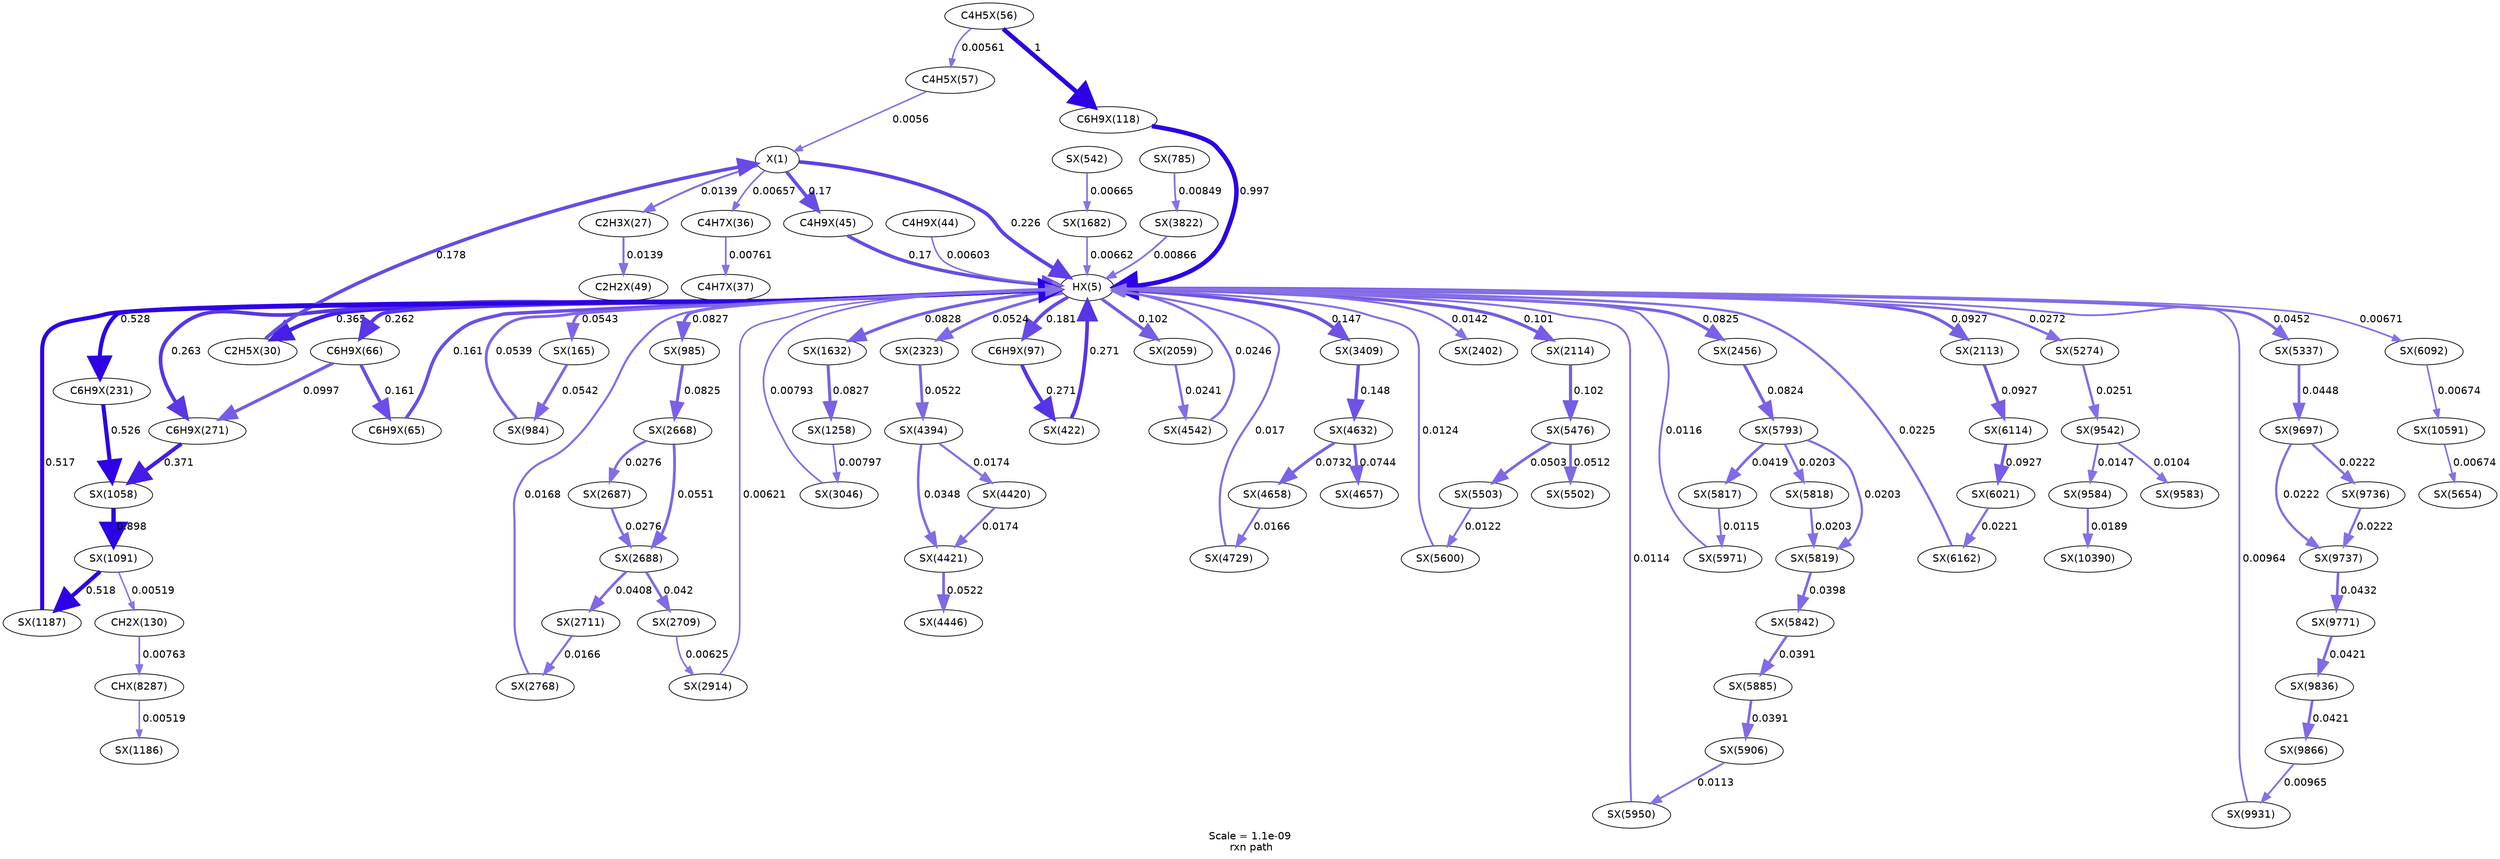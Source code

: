digraph reaction_paths {
center=1;
s61 -> s62[fontname="Helvetica", style="setlinewidth(4.88)", arrowsize=2.44, color="0.7, 0.726, 0.9"
, label=" 0.226"];
s61 -> s63[fontname="Helvetica", style="setlinewidth(2.77)", arrowsize=1.39, color="0.7, 0.514, 0.9"
, label=" 0.0139"];
s76 -> s61[fontname="Helvetica", style="setlinewidth(2.09)", arrowsize=1.04, color="0.7, 0.506, 0.9"
, label=" 0.0056"];
s65 -> s61[fontname="Helvetica", style="setlinewidth(4.7)", arrowsize=2.35, color="0.7, 0.678, 0.9"
, label=" 0.178"];
s61 -> s73[fontname="Helvetica", style="setlinewidth(4.66)", arrowsize=2.33, color="0.7, 0.67, 0.9"
, label=" 0.17"];
s61 -> s70[fontname="Helvetica", style="setlinewidth(2.21)", arrowsize=1.1, color="0.7, 0.507, 0.9"
, label=" 0.00657"];
s62 -> s65[fontname="Helvetica", style="setlinewidth(5.24)", arrowsize=2.62, color="0.7, 0.865, 0.9"
, label=" 0.365"];
s84 -> s62[fontname="Helvetica", style="setlinewidth(6)", arrowsize=3, color="0.7, 1.5, 0.9"
, label=" 0.997"];
s73 -> s62[fontname="Helvetica", style="setlinewidth(4.66)", arrowsize=2.33, color="0.7, 0.67, 0.9"
, label=" 0.17"];
s77 -> s62[fontname="Helvetica", style="setlinewidth(4.62)", arrowsize=2.31, color="0.7, 0.661, 0.9"
, label=" 0.161"];
s62 -> s83[fontname="Helvetica", style="setlinewidth(4.71)", arrowsize=2.36, color="0.7, 0.681, 0.9"
, label=" 0.181"];
s72 -> s62[fontname="Helvetica", style="setlinewidth(2.14)", arrowsize=1.07, color="0.7, 0.506, 0.9"
, label=" 0.00603"];
s101 -> s62[fontname="Helvetica", style="setlinewidth(5.01)", arrowsize=2.51, color="0.7, 0.771, 0.9"
, label=" 0.271"];
s62 -> s96[fontname="Helvetica", style="setlinewidth(5.52)", arrowsize=2.76, color="0.7, 1.03, 0.9"
, label=" 0.528"];
s62 -> s97[fontname="Helvetica", style="setlinewidth(4.99)", arrowsize=2.5, color="0.7, 0.763, 0.9"
, label=" 0.263"];
s62 -> s78[fontname="Helvetica", style="setlinewidth(4.99)", arrowsize=2.49, color="0.7, 0.762, 0.9"
, label=" 0.262"];
s130 -> s62[fontname="Helvetica", style="setlinewidth(5.5)", arrowsize=2.75, color="0.7, 1.02, 0.9"
, label=" 0.517"];
s62 -> s91[fontname="Helvetica", style="setlinewidth(3.8)", arrowsize=1.9, color="0.7, 0.554, 0.9"
, label=" 0.0543"];
s119 -> s62[fontname="Helvetica", style="setlinewidth(3.8)", arrowsize=1.9, color="0.7, 0.554, 0.9"
, label=" 0.0539"];
s145 -> s62[fontname="Helvetica", style="setlinewidth(2.21)", arrowsize=1.11, color="0.7, 0.507, 0.9"
, label=" 0.00662"];
s62 -> s120[fontname="Helvetica", style="setlinewidth(4.12)", arrowsize=2.06, color="0.7, 0.583, 0.9"
, label=" 0.0827"];
s62 -> s141[fontname="Helvetica", style="setlinewidth(4.12)", arrowsize=2.06, color="0.7, 0.583, 0.9"
, label=" 0.0828"];
s196 -> s62[fontname="Helvetica", style="setlinewidth(2.16)", arrowsize=1.08, color="0.7, 0.506, 0.9"
, label=" 0.00621"];
s208 -> s62[fontname="Helvetica", style="setlinewidth(2.41)", arrowsize=1.21, color="0.7, 0.509, 0.9"
, label=" 0.00866"];
s191 -> s62[fontname="Helvetica", style="setlinewidth(2.91)", arrowsize=1.46, color="0.7, 0.517, 0.9"
, label=" 0.0168"];
s201 -> s62[fontname="Helvetica", style="setlinewidth(2.35)", arrowsize=1.17, color="0.7, 0.508, 0.9"
, label=" 0.00793"];
s62 -> s171[fontname="Helvetica", style="setlinewidth(3.77)", arrowsize=1.89, color="0.7, 0.552, 0.9"
, label=" 0.0524"];
s62 -> s159[fontname="Helvetica", style="setlinewidth(4.27)", arrowsize=2.14, color="0.7, 0.602, 0.9"
, label=" 0.102"];
s62 -> s203[fontname="Helvetica", style="setlinewidth(4.55)", arrowsize=2.28, color="0.7, 0.647, 0.9"
, label=" 0.147"];
s223 -> s62[fontname="Helvetica", style="setlinewidth(3.2)", arrowsize=1.6, color="0.7, 0.525, 0.9"
, label=" 0.0246"];
s62 -> s161[fontname="Helvetica", style="setlinewidth(4.27)", arrowsize=2.14, color="0.7, 0.601, 0.9"
, label=" 0.101"];
s244 -> s62[fontname="Helvetica", style="setlinewidth(2.68)", arrowsize=1.34, color="0.7, 0.512, 0.9"
, label=" 0.0124"];
s230 -> s62[fontname="Helvetica", style="setlinewidth(2.92)", arrowsize=1.46, color="0.7, 0.517, 0.9"
, label=" 0.017"];
s62 -> s174[fontname="Helvetica", style="setlinewidth(2.79)", arrowsize=1.39, color="0.7, 0.514, 0.9"
, label=" 0.0142"];
s62 -> s177[fontname="Helvetica", style="setlinewidth(4.12)", arrowsize=2.06, color="0.7, 0.582, 0.9"
, label=" 0.0825"];
s62 -> s160[fontname="Helvetica", style="setlinewidth(4.2)", arrowsize=2.1, color="0.7, 0.593, 0.9"
, label=" 0.0927"];
s268 -> s62[fontname="Helvetica", style="setlinewidth(3.14)", arrowsize=1.57, color="0.7, 0.523, 0.9"
, label=" 0.0225"];
s258 -> s62[fontname="Helvetica", style="setlinewidth(2.64)", arrowsize=1.32, color="0.7, 0.512, 0.9"
, label=" 0.0116"];
s257 -> s62[fontname="Helvetica", style="setlinewidth(2.62)", arrowsize=1.31, color="0.7, 0.511, 0.9"
, label=" 0.0114"];
s62 -> s232[fontname="Helvetica", style="setlinewidth(3.28)", arrowsize=1.64, color="0.7, 0.527, 0.9"
, label=" 0.0272"];
s62 -> s235[fontname="Helvetica", style="setlinewidth(3.66)", arrowsize=1.83, color="0.7, 0.545, 0.9"
, label=" 0.0452"];
s306 -> s62[fontname="Helvetica", style="setlinewidth(2.5)", arrowsize=1.25, color="0.7, 0.51, 0.9"
, label=" 0.00964"];
s62 -> s266[fontname="Helvetica", style="setlinewidth(2.22)", arrowsize=1.11, color="0.7, 0.507, 0.9"
, label=" 0.00671"];
s63 -> s74[fontname="Helvetica", style="setlinewidth(2.77)", arrowsize=1.39, color="0.7, 0.514, 0.9"
, label=" 0.0139"];
s75 -> s76[fontname="Helvetica", style="setlinewidth(2.09)", arrowsize=1.04, color="0.7, 0.506, 0.9"
, label=" 0.00561"];
s75 -> s84[fontname="Helvetica", style="setlinewidth(6)", arrowsize=3, color="0.7, 1.5, 0.9"
, label=" 1"];
s78 -> s77[fontname="Helvetica", style="setlinewidth(4.62)", arrowsize=2.31, color="0.7, 0.661, 0.9"
, label=" 0.161"];
s83 -> s101[fontname="Helvetica", style="setlinewidth(5.02)", arrowsize=2.51, color="0.7, 0.771, 0.9"
, label=" 0.271"];
s96 -> s123[fontname="Helvetica", style="setlinewidth(5.52)", arrowsize=2.76, color="0.7, 1.03, 0.9"
, label=" 0.526"];
s97 -> s123[fontname="Helvetica", style="setlinewidth(5.25)", arrowsize=2.63, color="0.7, 0.871, 0.9"
, label=" 0.371"];
s123 -> s124[fontname="Helvetica", style="setlinewidth(5.92)", arrowsize=2.96, color="0.7, 1.4, 0.9"
, label=" 0.898"];
s78 -> s97[fontname="Helvetica", style="setlinewidth(4.26)", arrowsize=2.13, color="0.7, 0.6, 0.9"
, label=" 0.0997"];
s124 -> s130[fontname="Helvetica", style="setlinewidth(5.5)", arrowsize=2.75, color="0.7, 1.02, 0.9"
, label=" 0.518"];
s124 -> s87[fontname="Helvetica", style="setlinewidth(2.03)", arrowsize=1.01, color="0.7, 0.505, 0.9"
, label=" 0.00519"];
s108 -> s145[fontname="Helvetica", style="setlinewidth(2.22)", arrowsize=1.11, color="0.7, 0.507, 0.9"
, label=" 0.00665"];
s91 -> s119[fontname="Helvetica", style="setlinewidth(3.8)", arrowsize=1.9, color="0.7, 0.554, 0.9"
, label=" 0.0542"];
s120 -> s183[fontname="Helvetica", style="setlinewidth(4.12)", arrowsize=2.06, color="0.7, 0.583, 0.9"
, label=" 0.0825"];
s183 -> s186[fontname="Helvetica", style="setlinewidth(3.81)", arrowsize=1.91, color="0.7, 0.555, 0.9"
, label=" 0.0551"];
s183 -> s185[fontname="Helvetica", style="setlinewidth(3.29)", arrowsize=1.64, color="0.7, 0.528, 0.9"
, label=" 0.0276"];
s185 -> s186[fontname="Helvetica", style="setlinewidth(3.29)", arrowsize=1.64, color="0.7, 0.528, 0.9"
, label=" 0.0276"];
s186 -> s189[fontname="Helvetica", style="setlinewidth(3.58)", arrowsize=1.79, color="0.7, 0.541, 0.9"
, label=" 0.0408"];
s186 -> s187[fontname="Helvetica", style="setlinewidth(3.61)", arrowsize=1.8, color="0.7, 0.542, 0.9"
, label=" 0.042"];
s189 -> s191[fontname="Helvetica", style="setlinewidth(2.91)", arrowsize=1.45, color="0.7, 0.517, 0.9"
, label=" 0.0166"];
s187 -> s196[fontname="Helvetica", style="setlinewidth(2.17)", arrowsize=1.08, color="0.7, 0.506, 0.9"
, label=" 0.00625"];
s141 -> s133[fontname="Helvetica", style="setlinewidth(4.12)", arrowsize=2.06, color="0.7, 0.583, 0.9"
, label=" 0.0827"];
s133 -> s201[fontname="Helvetica", style="setlinewidth(2.35)", arrowsize=1.18, color="0.7, 0.508, 0.9"
, label=" 0.00797"];
s115 -> s208[fontname="Helvetica", style="setlinewidth(2.4)", arrowsize=1.2, color="0.7, 0.508, 0.9"
, label=" 0.00849"];
s171 -> s213[fontname="Helvetica", style="setlinewidth(3.77)", arrowsize=1.89, color="0.7, 0.552, 0.9"
, label=" 0.0522"];
s213 -> s216[fontname="Helvetica", style="setlinewidth(3.47)", arrowsize=1.73, color="0.7, 0.535, 0.9"
, label=" 0.0348"];
s213 -> s215[fontname="Helvetica", style="setlinewidth(2.94)", arrowsize=1.47, color="0.7, 0.517, 0.9"
, label=" 0.0174"];
s215 -> s216[fontname="Helvetica", style="setlinewidth(2.94)", arrowsize=1.47, color="0.7, 0.517, 0.9"
, label=" 0.0174"];
s216 -> s217[fontname="Helvetica", style="setlinewidth(3.77)", arrowsize=1.89, color="0.7, 0.552, 0.9"
, label=" 0.0522"];
s159 -> s223[fontname="Helvetica", style="setlinewidth(3.19)", arrowsize=1.59, color="0.7, 0.524, 0.9"
, label=" 0.0241"];
s203 -> s224[fontname="Helvetica", style="setlinewidth(4.56)", arrowsize=2.28, color="0.7, 0.648, 0.9"
, label=" 0.148"];
s224 -> s226[fontname="Helvetica", style="setlinewidth(4.03)", arrowsize=2.01, color="0.7, 0.573, 0.9"
, label=" 0.0732"];
s224 -> s225[fontname="Helvetica", style="setlinewidth(4.04)", arrowsize=2.02, color="0.7, 0.574, 0.9"
, label=" 0.0744"];
s226 -> s230[fontname="Helvetica", style="setlinewidth(2.91)", arrowsize=1.45, color="0.7, 0.517, 0.9"
, label=" 0.0166"];
s161 -> s237[fontname="Helvetica", style="setlinewidth(4.27)", arrowsize=2.14, color="0.7, 0.602, 0.9"
, label=" 0.102"];
s237 -> s239[fontname="Helvetica", style="setlinewidth(3.74)", arrowsize=1.87, color="0.7, 0.55, 0.9"
, label=" 0.0503"];
s237 -> s238[fontname="Helvetica", style="setlinewidth(3.76)", arrowsize=1.88, color="0.7, 0.551, 0.9"
, label=" 0.0512"];
s239 -> s244[fontname="Helvetica", style="setlinewidth(2.68)", arrowsize=1.34, color="0.7, 0.512, 0.9"
, label=" 0.0122"];
s177 -> s249[fontname="Helvetica", style="setlinewidth(4.12)", arrowsize=2.06, color="0.7, 0.582, 0.9"
, label=" 0.0824"];
s249 -> s252[fontname="Helvetica", style="setlinewidth(3.06)", arrowsize=1.53, color="0.7, 0.52, 0.9"
, label=" 0.0203"];
s249 -> s251[fontname="Helvetica", style="setlinewidth(3.06)", arrowsize=1.53, color="0.7, 0.52, 0.9"
, label=" 0.0203"];
s249 -> s250[fontname="Helvetica", style="setlinewidth(3.61)", arrowsize=1.8, color="0.7, 0.542, 0.9"
, label=" 0.0419"];
s251 -> s252[fontname="Helvetica", style="setlinewidth(3.06)", arrowsize=1.53, color="0.7, 0.52, 0.9"
, label=" 0.0203"];
s252 -> s253[fontname="Helvetica", style="setlinewidth(3.57)", arrowsize=1.78, color="0.7, 0.54, 0.9"
, label=" 0.0398"];
s253 -> s255[fontname="Helvetica", style="setlinewidth(3.55)", arrowsize=1.78, color="0.7, 0.539, 0.9"
, label=" 0.0391"];
s255 -> s256[fontname="Helvetica", style="setlinewidth(3.55)", arrowsize=1.78, color="0.7, 0.539, 0.9"
, label=" 0.0391"];
s256 -> s257[fontname="Helvetica", style="setlinewidth(2.61)", arrowsize=1.31, color="0.7, 0.511, 0.9"
, label=" 0.0113"];
s250 -> s258[fontname="Helvetica", style="setlinewidth(2.63)", arrowsize=1.32, color="0.7, 0.512, 0.9"
, label=" 0.0115"];
s160 -> s267[fontname="Helvetica", style="setlinewidth(4.2)", arrowsize=2.1, color="0.7, 0.593, 0.9"
, label=" 0.0927"];
s267 -> s262[fontname="Helvetica", style="setlinewidth(4.2)", arrowsize=2.1, color="0.7, 0.593, 0.9"
, label=" 0.0927"];
s262 -> s268[fontname="Helvetica", style="setlinewidth(3.12)", arrowsize=1.56, color="0.7, 0.522, 0.9"
, label=" 0.0221"];
s70 -> s71[fontname="Helvetica", style="setlinewidth(2.32)", arrowsize=1.16, color="0.7, 0.508, 0.9"
, label=" 0.00761"];
s87 -> s292[fontname="Helvetica", style="setlinewidth(2.32)", arrowsize=1.16, color="0.7, 0.508, 0.9"
, label=" 0.00763"];
s292 -> s129[fontname="Helvetica", style="setlinewidth(2.03)", arrowsize=1.01, color="0.7, 0.505, 0.9"
, label=" 0.00519"];
s232 -> s295[fontname="Helvetica", style="setlinewidth(3.22)", arrowsize=1.61, color="0.7, 0.525, 0.9"
, label=" 0.0251"];
s295 -> s297[fontname="Helvetica", style="setlinewidth(2.81)", arrowsize=1.41, color="0.7, 0.515, 0.9"
, label=" 0.0147"];
s295 -> s296[fontname="Helvetica", style="setlinewidth(2.55)", arrowsize=1.28, color="0.7, 0.51, 0.9"
, label=" 0.0104"];
s235 -> s298[fontname="Helvetica", style="setlinewidth(3.66)", arrowsize=1.83, color="0.7, 0.545, 0.9"
, label=" 0.0448"];
s298 -> s301[fontname="Helvetica", style="setlinewidth(3.12)", arrowsize=1.56, color="0.7, 0.522, 0.9"
, label=" 0.0222"];
s298 -> s300[fontname="Helvetica", style="setlinewidth(3.12)", arrowsize=1.56, color="0.7, 0.522, 0.9"
, label=" 0.0222"];
s300 -> s301[fontname="Helvetica", style="setlinewidth(3.12)", arrowsize=1.56, color="0.7, 0.522, 0.9"
, label=" 0.0222"];
s301 -> s302[fontname="Helvetica", style="setlinewidth(3.63)", arrowsize=1.81, color="0.7, 0.543, 0.9"
, label=" 0.0432"];
s302 -> s304[fontname="Helvetica", style="setlinewidth(3.61)", arrowsize=1.8, color="0.7, 0.542, 0.9"
, label=" 0.0421"];
s304 -> s305[fontname="Helvetica", style="setlinewidth(3.61)", arrowsize=1.8, color="0.7, 0.542, 0.9"
, label=" 0.0421"];
s305 -> s306[fontname="Helvetica", style="setlinewidth(2.5)", arrowsize=1.25, color="0.7, 0.51, 0.9"
, label=" 0.00965"];
s297 -> s308[fontname="Helvetica", style="setlinewidth(3.01)", arrowsize=1.5, color="0.7, 0.519, 0.9"
, label=" 0.0189"];
s266 -> s311[fontname="Helvetica", style="setlinewidth(2.23)", arrowsize=1.11, color="0.7, 0.507, 0.9"
, label=" 0.00674"];
s311 -> s245[fontname="Helvetica", style="setlinewidth(2.23)", arrowsize=1.11, color="0.7, 0.507, 0.9"
, label=" 0.00674"];
s61 [ fontname="Helvetica", label="X(1)"];
s62 [ fontname="Helvetica", label="HX(5)"];
s63 [ fontname="Helvetica", label="C2H3X(27)"];
s65 [ fontname="Helvetica", label="C2H5X(30)"];
s70 [ fontname="Helvetica", label="C4H7X(36)"];
s71 [ fontname="Helvetica", label="C4H7X(37)"];
s72 [ fontname="Helvetica", label="C4H9X(44)"];
s73 [ fontname="Helvetica", label="C4H9X(45)"];
s74 [ fontname="Helvetica", label="C2H2X(49)"];
s75 [ fontname="Helvetica", label="C4H5X(56)"];
s76 [ fontname="Helvetica", label="C4H5X(57)"];
s77 [ fontname="Helvetica", label="C6H9X(65)"];
s78 [ fontname="Helvetica", label="C6H9X(66)"];
s83 [ fontname="Helvetica", label="C6H9X(97)"];
s84 [ fontname="Helvetica", label="C6H9X(118)"];
s87 [ fontname="Helvetica", label="CH2X(130)"];
s91 [ fontname="Helvetica", label="SX(165)"];
s96 [ fontname="Helvetica", label="C6H9X(231)"];
s97 [ fontname="Helvetica", label="C6H9X(271)"];
s101 [ fontname="Helvetica", label="SX(422)"];
s108 [ fontname="Helvetica", label="SX(542)"];
s115 [ fontname="Helvetica", label="SX(785)"];
s119 [ fontname="Helvetica", label="SX(984)"];
s120 [ fontname="Helvetica", label="SX(985)"];
s123 [ fontname="Helvetica", label="SX(1058)"];
s124 [ fontname="Helvetica", label="SX(1091)"];
s129 [ fontname="Helvetica", label="SX(1186)"];
s130 [ fontname="Helvetica", label="SX(1187)"];
s133 [ fontname="Helvetica", label="SX(1258)"];
s141 [ fontname="Helvetica", label="SX(1632)"];
s145 [ fontname="Helvetica", label="SX(1682)"];
s159 [ fontname="Helvetica", label="SX(2059)"];
s160 [ fontname="Helvetica", label="SX(2113)"];
s161 [ fontname="Helvetica", label="SX(2114)"];
s171 [ fontname="Helvetica", label="SX(2323)"];
s174 [ fontname="Helvetica", label="SX(2402)"];
s177 [ fontname="Helvetica", label="SX(2456)"];
s183 [ fontname="Helvetica", label="SX(2668)"];
s185 [ fontname="Helvetica", label="SX(2687)"];
s186 [ fontname="Helvetica", label="SX(2688)"];
s187 [ fontname="Helvetica", label="SX(2709)"];
s189 [ fontname="Helvetica", label="SX(2711)"];
s191 [ fontname="Helvetica", label="SX(2768)"];
s196 [ fontname="Helvetica", label="SX(2914)"];
s201 [ fontname="Helvetica", label="SX(3046)"];
s203 [ fontname="Helvetica", label="SX(3409)"];
s208 [ fontname="Helvetica", label="SX(3822)"];
s213 [ fontname="Helvetica", label="SX(4394)"];
s215 [ fontname="Helvetica", label="SX(4420)"];
s216 [ fontname="Helvetica", label="SX(4421)"];
s217 [ fontname="Helvetica", label="SX(4446)"];
s223 [ fontname="Helvetica", label="SX(4542)"];
s224 [ fontname="Helvetica", label="SX(4632)"];
s225 [ fontname="Helvetica", label="SX(4657)"];
s226 [ fontname="Helvetica", label="SX(4658)"];
s230 [ fontname="Helvetica", label="SX(4729)"];
s232 [ fontname="Helvetica", label="SX(5274)"];
s235 [ fontname="Helvetica", label="SX(5337)"];
s237 [ fontname="Helvetica", label="SX(5476)"];
s238 [ fontname="Helvetica", label="SX(5502)"];
s239 [ fontname="Helvetica", label="SX(5503)"];
s244 [ fontname="Helvetica", label="SX(5600)"];
s245 [ fontname="Helvetica", label="SX(5654)"];
s249 [ fontname="Helvetica", label="SX(5793)"];
s250 [ fontname="Helvetica", label="SX(5817)"];
s251 [ fontname="Helvetica", label="SX(5818)"];
s252 [ fontname="Helvetica", label="SX(5819)"];
s253 [ fontname="Helvetica", label="SX(5842)"];
s255 [ fontname="Helvetica", label="SX(5885)"];
s256 [ fontname="Helvetica", label="SX(5906)"];
s257 [ fontname="Helvetica", label="SX(5950)"];
s258 [ fontname="Helvetica", label="SX(5971)"];
s262 [ fontname="Helvetica", label="SX(6021)"];
s266 [ fontname="Helvetica", label="SX(6092)"];
s267 [ fontname="Helvetica", label="SX(6114)"];
s268 [ fontname="Helvetica", label="SX(6162)"];
s292 [ fontname="Helvetica", label="CHX(8287)"];
s295 [ fontname="Helvetica", label="SX(9542)"];
s296 [ fontname="Helvetica", label="SX(9583)"];
s297 [ fontname="Helvetica", label="SX(9584)"];
s298 [ fontname="Helvetica", label="SX(9697)"];
s300 [ fontname="Helvetica", label="SX(9736)"];
s301 [ fontname="Helvetica", label="SX(9737)"];
s302 [ fontname="Helvetica", label="SX(9771)"];
s304 [ fontname="Helvetica", label="SX(9836)"];
s305 [ fontname="Helvetica", label="SX(9866)"];
s306 [ fontname="Helvetica", label="SX(9931)"];
s308 [ fontname="Helvetica", label="SX(10390)"];
s311 [ fontname="Helvetica", label="SX(10591)"];
 label = "Scale = 1.1e-09\l rxn path";
 fontname = "Helvetica";
}
